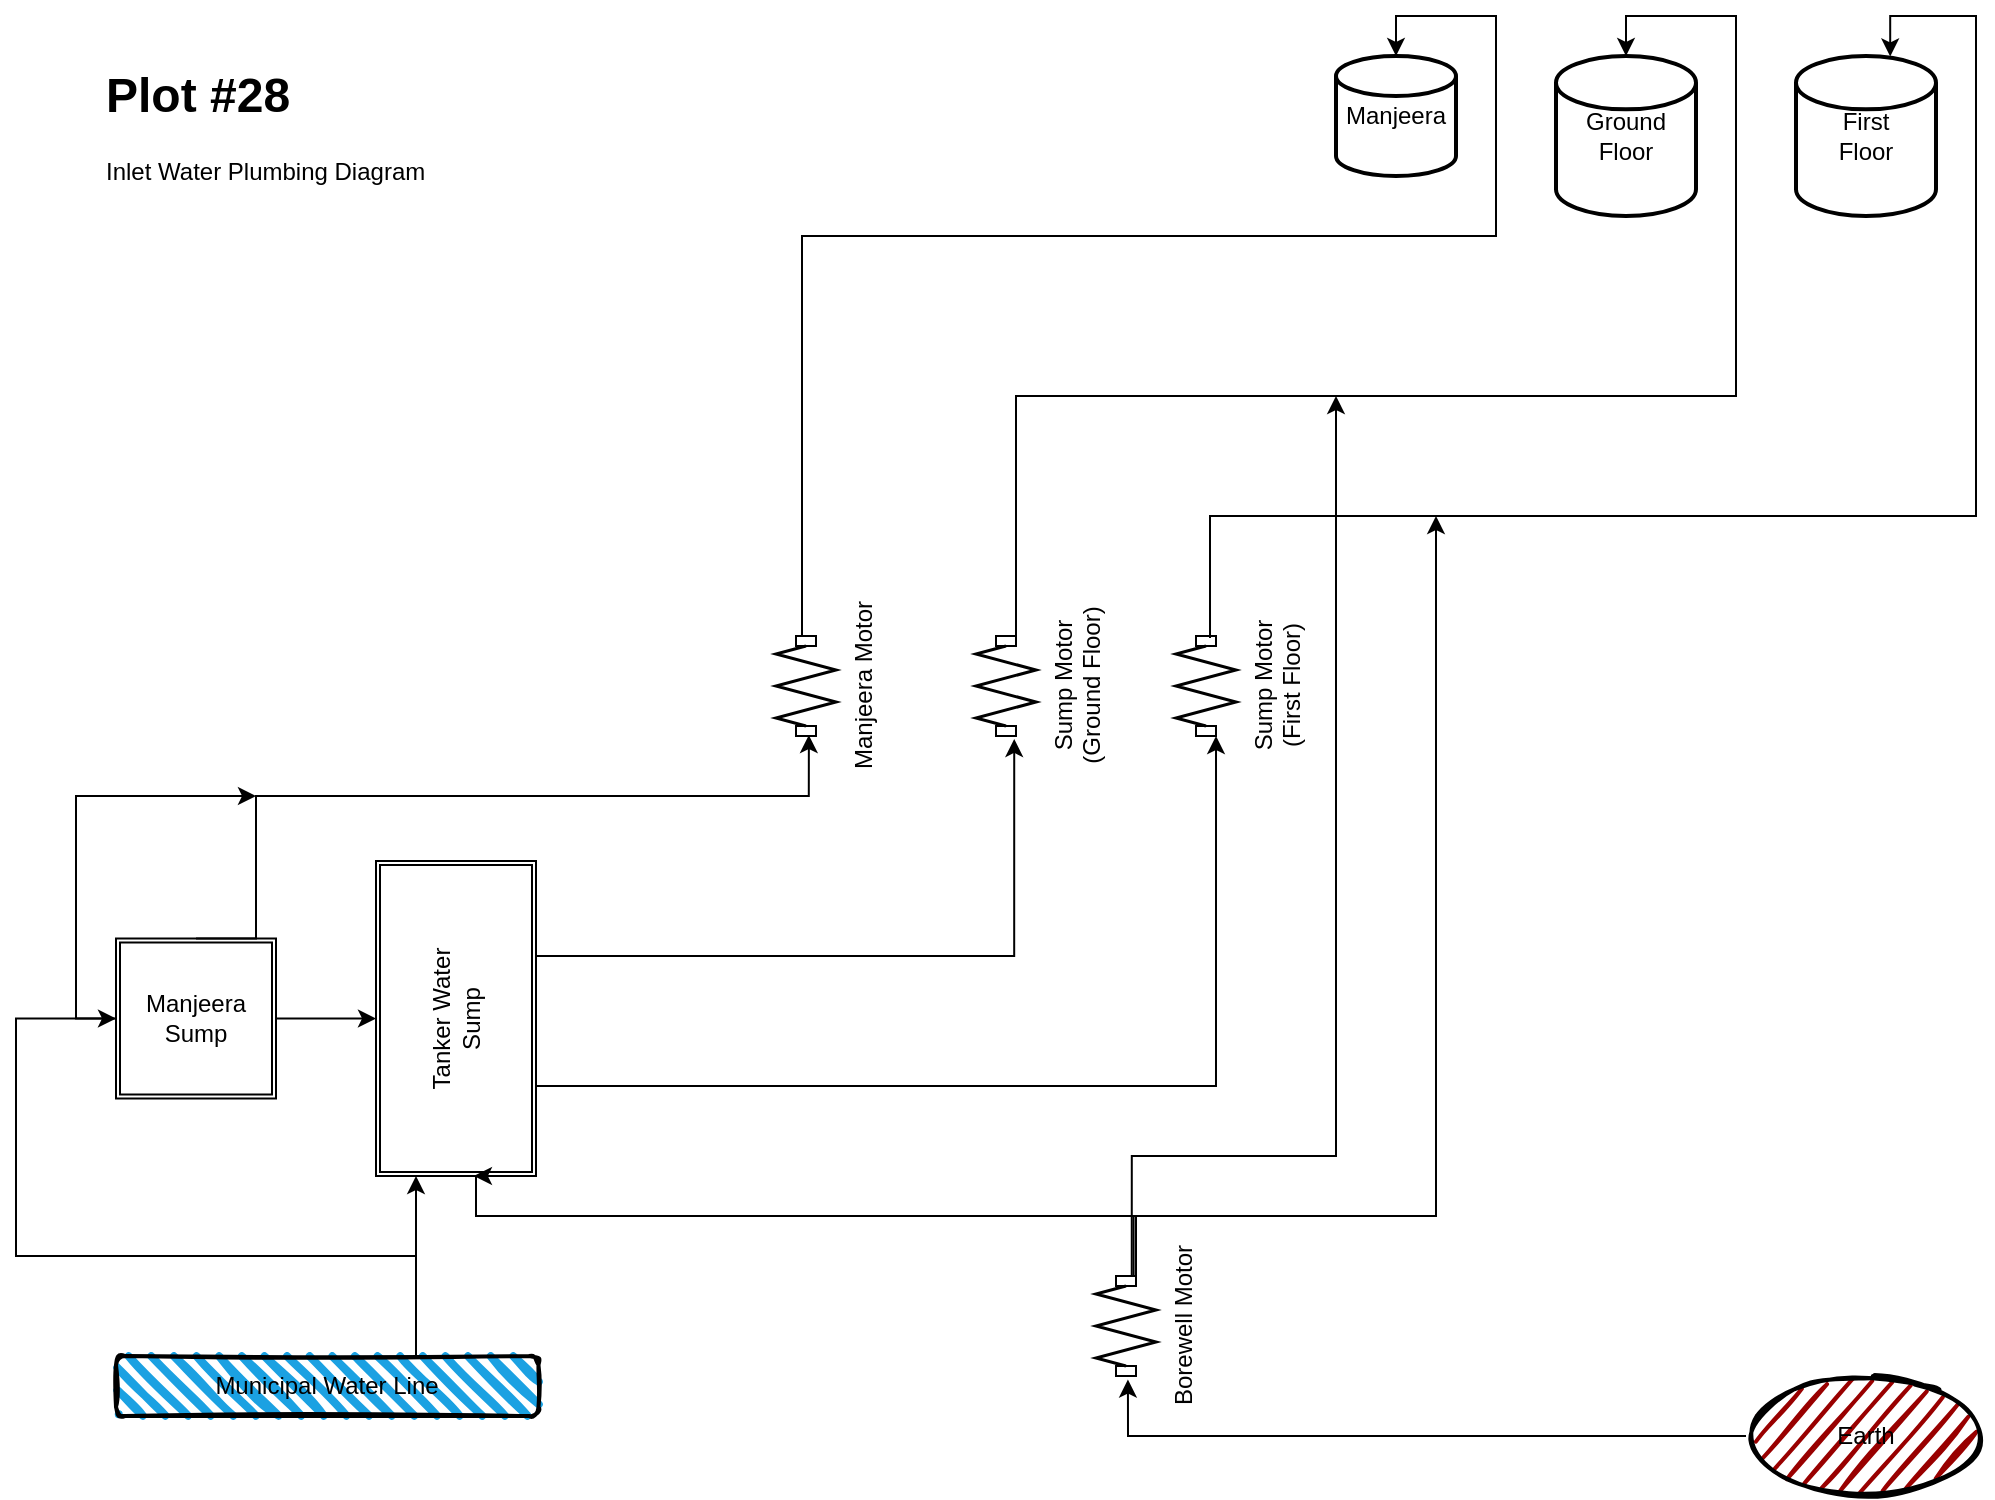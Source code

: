 <mxfile version="20.5.3" type="github">
  <diagram id="mfn-7NLoDIK0zkN27Hqa" name="Page-1">
    <mxGraphModel dx="1328" dy="710" grid="1" gridSize="10" guides="1" tooltips="1" connect="1" arrows="1" fold="1" page="1" pageScale="1" pageWidth="1169" pageHeight="827" math="0" shadow="0">
      <root>
        <mxCell id="0" />
        <mxCell id="1" parent="0" />
        <mxCell id="is3-xZG5N_h4ApIcxUbN-1" value="Manjeera" style="strokeWidth=2;html=1;shape=mxgraph.flowchart.database;whiteSpace=wrap;" parent="1" vertex="1">
          <mxGeometry x="780" y="40" width="60" height="60" as="geometry" />
        </mxCell>
        <mxCell id="is3-xZG5N_h4ApIcxUbN-2" value="Ground Floor" style="strokeWidth=2;html=1;shape=mxgraph.flowchart.database;whiteSpace=wrap;" parent="1" vertex="1">
          <mxGeometry x="890" y="40" width="70" height="80" as="geometry" />
        </mxCell>
        <mxCell id="is3-xZG5N_h4ApIcxUbN-3" value="First&lt;br&gt;Floor" style="strokeWidth=2;html=1;shape=mxgraph.flowchart.database;whiteSpace=wrap;" parent="1" vertex="1">
          <mxGeometry x="1010" y="40" width="70" height="80" as="geometry" />
        </mxCell>
        <mxCell id="is3-xZG5N_h4ApIcxUbN-4" value="Manjeera Motor" style="verticalLabelPosition=bottom;html=1;verticalAlign=top;align=center;shape=mxgraph.floorplan.doorAccordion;dx=0.97;rotation=-90;" parent="1" vertex="1">
          <mxGeometry x="490" y="340" width="50" height="30" as="geometry" />
        </mxCell>
        <mxCell id="is3-xZG5N_h4ApIcxUbN-6" value="" style="edgeStyle=segmentEdgeStyle;endArrow=classic;html=1;rounded=0;" parent="1" target="is3-xZG5N_h4ApIcxUbN-1" edge="1">
          <mxGeometry width="50" height="50" relative="1" as="geometry">
            <mxPoint x="513" y="330" as="sourcePoint" />
            <mxPoint x="610" y="340" as="targetPoint" />
            <Array as="points">
              <mxPoint x="513" y="130" />
              <mxPoint x="860" y="130" />
              <mxPoint x="860" y="20" />
              <mxPoint x="810" y="20" />
            </Array>
          </mxGeometry>
        </mxCell>
        <mxCell id="is3-xZG5N_h4ApIcxUbN-7" value="Sump Motor&lt;br&gt;(Ground Floor)" style="verticalLabelPosition=bottom;html=1;verticalAlign=top;align=center;shape=mxgraph.floorplan.doorAccordion;dx=0.97;rotation=-90;" parent="1" vertex="1">
          <mxGeometry x="590" y="340" width="50" height="30" as="geometry" />
        </mxCell>
        <mxCell id="is3-xZG5N_h4ApIcxUbN-8" value="Sump Motor&lt;br&gt;(First Floor)" style="verticalLabelPosition=bottom;html=1;verticalAlign=top;align=center;shape=mxgraph.floorplan.doorAccordion;dx=0.97;rotation=-90;" parent="1" vertex="1">
          <mxGeometry x="690" y="340" width="50" height="30" as="geometry" />
        </mxCell>
        <mxCell id="is3-xZG5N_h4ApIcxUbN-9" value="" style="edgeStyle=segmentEdgeStyle;endArrow=classic;html=1;rounded=0;entryX=0.673;entryY=0.003;entryDx=0;entryDy=0;entryPerimeter=0;exitX=0.979;exitY=0.567;exitDx=0;exitDy=0;exitPerimeter=0;" parent="1" source="is3-xZG5N_h4ApIcxUbN-8" target="is3-xZG5N_h4ApIcxUbN-3" edge="1">
          <mxGeometry width="50" height="50" relative="1" as="geometry">
            <mxPoint x="630" y="310" as="sourcePoint" />
            <mxPoint x="680" y="260" as="targetPoint" />
            <Array as="points">
              <mxPoint x="717" y="270" />
              <mxPoint x="1100" y="270" />
              <mxPoint x="1100" y="20" />
              <mxPoint x="1057" y="20" />
            </Array>
          </mxGeometry>
        </mxCell>
        <mxCell id="is3-xZG5N_h4ApIcxUbN-10" value="" style="edgeStyle=segmentEdgeStyle;endArrow=classic;html=1;rounded=0;" parent="1" target="is3-xZG5N_h4ApIcxUbN-2" edge="1">
          <mxGeometry width="50" height="50" relative="1" as="geometry">
            <mxPoint x="620" y="330" as="sourcePoint" />
            <mxPoint x="990" y="230" as="targetPoint" />
            <Array as="points">
              <mxPoint x="620" y="330" />
              <mxPoint x="620" y="210" />
              <mxPoint x="980" y="210" />
              <mxPoint x="980" y="20" />
              <mxPoint x="925" y="20" />
            </Array>
          </mxGeometry>
        </mxCell>
        <mxCell id="is3-xZG5N_h4ApIcxUbN-11" value="Manjeera&lt;br&gt;Sump" style="shape=ext;double=1;whiteSpace=wrap;html=1;aspect=fixed;" parent="1" vertex="1">
          <mxGeometry x="170" y="481.25" width="80" height="80" as="geometry" />
        </mxCell>
        <mxCell id="is3-xZG5N_h4ApIcxUbN-25" style="edgeStyle=orthogonalEdgeStyle;rounded=0;orthogonalLoop=1;jettySize=auto;html=1;" parent="1" source="is3-xZG5N_h4ApIcxUbN-11" target="is3-xZG5N_h4ApIcxUbN-12" edge="1">
          <mxGeometry relative="1" as="geometry">
            <Array as="points">
              <mxPoint x="280" y="530" />
              <mxPoint x="280" y="530" />
            </Array>
          </mxGeometry>
        </mxCell>
        <mxCell id="is3-xZG5N_h4ApIcxUbN-12" value="Tanker Water&lt;br&gt;Sump" style="shape=ext;double=1;rounded=0;whiteSpace=wrap;html=1;rotation=-90;" parent="1" vertex="1">
          <mxGeometry x="261.25" y="481.25" width="157.5" height="80" as="geometry" />
        </mxCell>
        <mxCell id="is3-xZG5N_h4ApIcxUbN-13" value="" style="edgeStyle=segmentEdgeStyle;endArrow=classic;html=1;rounded=0;exitX=0.5;exitY=0;exitDx=0;exitDy=0;entryX=0.009;entryY=0.548;entryDx=0;entryDy=0;entryPerimeter=0;" parent="1" source="is3-xZG5N_h4ApIcxUbN-11" target="is3-xZG5N_h4ApIcxUbN-4" edge="1">
          <mxGeometry width="50" height="50" relative="1" as="geometry">
            <mxPoint x="210" y="440" as="sourcePoint" />
            <mxPoint x="430" y="390" as="targetPoint" />
            <Array as="points">
              <mxPoint x="240" y="481" />
              <mxPoint x="240" y="410" />
              <mxPoint x="516" y="410" />
            </Array>
          </mxGeometry>
        </mxCell>
        <mxCell id="is3-xZG5N_h4ApIcxUbN-14" value="" style="edgeStyle=segmentEdgeStyle;endArrow=classic;html=1;rounded=0;entryX=-0.029;entryY=0.637;entryDx=0;entryDy=0;entryPerimeter=0;" parent="1" target="is3-xZG5N_h4ApIcxUbN-7" edge="1">
          <mxGeometry width="50" height="50" relative="1" as="geometry">
            <mxPoint x="380" y="490" as="sourcePoint" />
            <mxPoint x="430" y="440" as="targetPoint" />
          </mxGeometry>
        </mxCell>
        <mxCell id="is3-xZG5N_h4ApIcxUbN-15" value="" style="edgeStyle=segmentEdgeStyle;endArrow=classic;html=1;rounded=0;entryX=0;entryY=0.667;entryDx=0;entryDy=0;entryPerimeter=0;" parent="1" target="is3-xZG5N_h4ApIcxUbN-8" edge="1">
          <mxGeometry width="50" height="50" relative="1" as="geometry">
            <mxPoint x="380" y="555" as="sourcePoint" />
            <mxPoint x="430" y="505" as="targetPoint" />
          </mxGeometry>
        </mxCell>
        <mxCell id="is3-xZG5N_h4ApIcxUbN-29" style="edgeStyle=orthogonalEdgeStyle;rounded=0;orthogonalLoop=1;jettySize=auto;html=1;entryX=-0.035;entryY=0.532;entryDx=0;entryDy=0;entryPerimeter=0;" parent="1" source="is3-xZG5N_h4ApIcxUbN-16" target="is3-xZG5N_h4ApIcxUbN-17" edge="1">
          <mxGeometry relative="1" as="geometry">
            <Array as="points">
              <mxPoint x="1040" y="730" />
              <mxPoint x="676" y="730" />
            </Array>
          </mxGeometry>
        </mxCell>
        <mxCell id="is3-xZG5N_h4ApIcxUbN-16" value="Earth" style="ellipse;whiteSpace=wrap;html=1;strokeWidth=2;fillWeight=2;hachureGap=8;fillColor=#990000;fillStyle=dots;sketch=1;" parent="1" vertex="1">
          <mxGeometry x="985" y="700" width="120" height="60" as="geometry" />
        </mxCell>
        <mxCell id="is3-xZG5N_h4ApIcxUbN-27" style="edgeStyle=orthogonalEdgeStyle;rounded=0;orthogonalLoop=1;jettySize=auto;html=1;exitX=1.011;exitY=0.627;exitDx=0;exitDy=0;exitPerimeter=0;" parent="1" source="is3-xZG5N_h4ApIcxUbN-17" edge="1">
          <mxGeometry relative="1" as="geometry">
            <mxPoint x="830" y="270" as="targetPoint" />
            <Array as="points">
              <mxPoint x="679" y="620" />
              <mxPoint x="830" y="620" />
            </Array>
          </mxGeometry>
        </mxCell>
        <mxCell id="is3-xZG5N_h4ApIcxUbN-28" style="edgeStyle=orthogonalEdgeStyle;rounded=0;orthogonalLoop=1;jettySize=auto;html=1;exitX=1.011;exitY=0.596;exitDx=0;exitDy=0;exitPerimeter=0;" parent="1" source="is3-xZG5N_h4ApIcxUbN-17" edge="1">
          <mxGeometry relative="1" as="geometry">
            <mxPoint x="780" y="210" as="targetPoint" />
            <mxPoint x="675" y="620" as="sourcePoint" />
            <Array as="points">
              <mxPoint x="678" y="590" />
              <mxPoint x="780" y="590" />
            </Array>
          </mxGeometry>
        </mxCell>
        <mxCell id="is3-xZG5N_h4ApIcxUbN-17" value="Borewell Motor" style="verticalLabelPosition=bottom;html=1;verticalAlign=top;align=center;shape=mxgraph.floorplan.doorAccordion;dx=0.97;rotation=-90;" parent="1" vertex="1">
          <mxGeometry x="650" y="660" width="50" height="30" as="geometry" />
        </mxCell>
        <mxCell id="is3-xZG5N_h4ApIcxUbN-18" value="" style="edgeStyle=segmentEdgeStyle;endArrow=classic;html=1;rounded=0;exitX=1;exitY=0.333;exitDx=0;exitDy=0;exitPerimeter=0;entryX=0;entryY=0.612;entryDx=0;entryDy=0;entryPerimeter=0;" parent="1" source="is3-xZG5N_h4ApIcxUbN-17" target="is3-xZG5N_h4ApIcxUbN-12" edge="1">
          <mxGeometry width="50" height="50" relative="1" as="geometry">
            <mxPoint x="370" y="690" as="sourcePoint" />
            <mxPoint x="370" y="602" as="targetPoint" />
            <Array as="points">
              <mxPoint x="680" y="650" />
              <mxPoint x="680" y="620" />
              <mxPoint x="350" y="620" />
            </Array>
          </mxGeometry>
        </mxCell>
        <mxCell id="is3-xZG5N_h4ApIcxUbN-20" value="Municipal Water Line" style="rounded=1;whiteSpace=wrap;html=1;strokeWidth=2;fillWeight=4;hachureGap=8;hachureAngle=45;fillColor=#1ba1e2;sketch=1;" parent="1" vertex="1">
          <mxGeometry x="170" y="690" width="211.25" height="30" as="geometry" />
        </mxCell>
        <mxCell id="is3-xZG5N_h4ApIcxUbN-21" value="" style="edgeStyle=segmentEdgeStyle;endArrow=classic;html=1;rounded=0;entryX=0;entryY=0.25;entryDx=0;entryDy=0;" parent="1" target="is3-xZG5N_h4ApIcxUbN-12" edge="1">
          <mxGeometry width="50" height="50" relative="1" as="geometry">
            <mxPoint x="320" y="690" as="sourcePoint" />
            <mxPoint x="330" y="660" as="targetPoint" />
          </mxGeometry>
        </mxCell>
        <mxCell id="is3-xZG5N_h4ApIcxUbN-22" value="" style="edgeStyle=segmentEdgeStyle;endArrow=classic;html=1;rounded=0;entryX=0;entryY=0.5;entryDx=0;entryDy=0;" parent="1" target="is3-xZG5N_h4ApIcxUbN-11" edge="1">
          <mxGeometry width="50" height="50" relative="1" as="geometry">
            <mxPoint x="320" y="640" as="sourcePoint" />
            <mxPoint x="240" y="570" as="targetPoint" />
            <Array as="points">
              <mxPoint x="120" y="640" />
              <mxPoint x="120" y="521" />
            </Array>
          </mxGeometry>
        </mxCell>
        <mxCell id="is3-xZG5N_h4ApIcxUbN-30" value="&lt;h1&gt;Plot #28&lt;/h1&gt;&lt;p&gt;Inlet Water Plumbing Diagram&lt;/p&gt;" style="text;html=1;strokeColor=none;fillColor=none;spacing=5;spacingTop=-20;whiteSpace=wrap;overflow=hidden;rounded=0;" parent="1" vertex="1">
          <mxGeometry x="160" y="40" width="190" height="80" as="geometry" />
        </mxCell>
        <mxCell id="hTZ0EjEl04ZqDR0CWkiS-1" style="edgeStyle=orthogonalEdgeStyle;rounded=0;orthogonalLoop=1;jettySize=auto;html=1;exitX=0;exitY=0.5;exitDx=0;exitDy=0;" edge="1" parent="1" source="is3-xZG5N_h4ApIcxUbN-11">
          <mxGeometry relative="1" as="geometry">
            <mxPoint x="240" y="410" as="targetPoint" />
            <Array as="points">
              <mxPoint x="150" y="521" />
              <mxPoint x="150" y="410" />
              <mxPoint x="210" y="410" />
            </Array>
          </mxGeometry>
        </mxCell>
      </root>
    </mxGraphModel>
  </diagram>
</mxfile>
